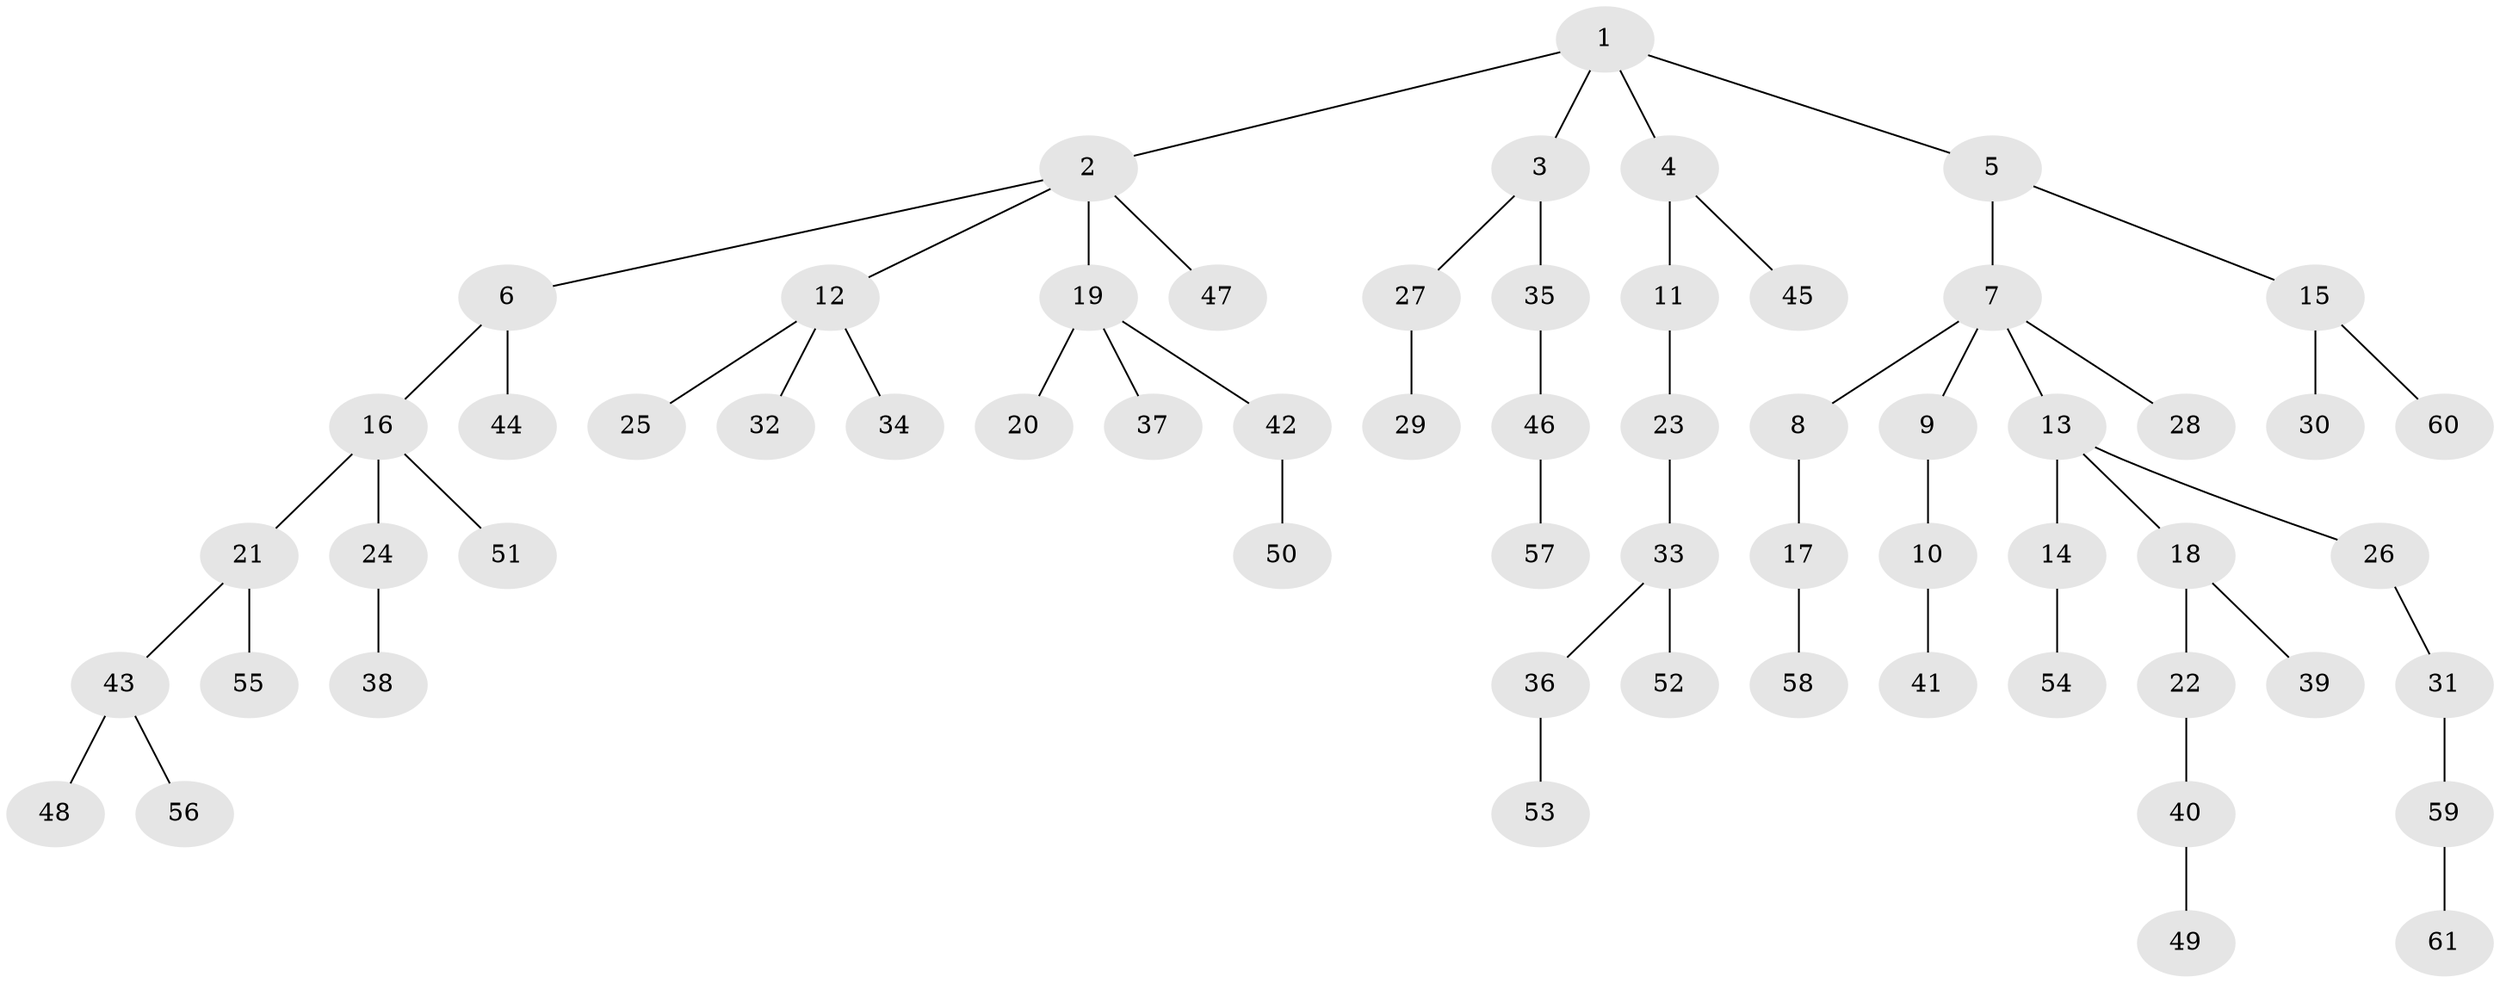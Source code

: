 // coarse degree distribution, {7: 0.027777777777777776, 3: 0.1388888888888889, 6: 0.027777777777777776, 2: 0.25, 5: 0.027777777777777776, 1: 0.5277777777777778}
// Generated by graph-tools (version 1.1) at 2025/19/03/04/25 18:19:12]
// undirected, 61 vertices, 60 edges
graph export_dot {
graph [start="1"]
  node [color=gray90,style=filled];
  1;
  2;
  3;
  4;
  5;
  6;
  7;
  8;
  9;
  10;
  11;
  12;
  13;
  14;
  15;
  16;
  17;
  18;
  19;
  20;
  21;
  22;
  23;
  24;
  25;
  26;
  27;
  28;
  29;
  30;
  31;
  32;
  33;
  34;
  35;
  36;
  37;
  38;
  39;
  40;
  41;
  42;
  43;
  44;
  45;
  46;
  47;
  48;
  49;
  50;
  51;
  52;
  53;
  54;
  55;
  56;
  57;
  58;
  59;
  60;
  61;
  1 -- 2;
  1 -- 3;
  1 -- 4;
  1 -- 5;
  2 -- 6;
  2 -- 12;
  2 -- 19;
  2 -- 47;
  3 -- 27;
  3 -- 35;
  4 -- 11;
  4 -- 45;
  5 -- 7;
  5 -- 15;
  6 -- 16;
  6 -- 44;
  7 -- 8;
  7 -- 9;
  7 -- 13;
  7 -- 28;
  8 -- 17;
  9 -- 10;
  10 -- 41;
  11 -- 23;
  12 -- 25;
  12 -- 32;
  12 -- 34;
  13 -- 14;
  13 -- 18;
  13 -- 26;
  14 -- 54;
  15 -- 30;
  15 -- 60;
  16 -- 21;
  16 -- 24;
  16 -- 51;
  17 -- 58;
  18 -- 22;
  18 -- 39;
  19 -- 20;
  19 -- 37;
  19 -- 42;
  21 -- 43;
  21 -- 55;
  22 -- 40;
  23 -- 33;
  24 -- 38;
  26 -- 31;
  27 -- 29;
  31 -- 59;
  33 -- 36;
  33 -- 52;
  35 -- 46;
  36 -- 53;
  40 -- 49;
  42 -- 50;
  43 -- 48;
  43 -- 56;
  46 -- 57;
  59 -- 61;
}
